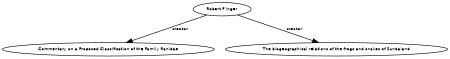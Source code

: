 digraph G {
size="3,3";
node [fontsize=7, fontname="Helvetica"];
edge [fontsize=7, fontname="Helvetica"];
node0 [label="Robert F Inger", width=0.27433100247,height=0.27433100247];
node1 [label="Commentary on a Proposed Classification of the Family Ranidae", width=0.27433100247,height=0.27433100247];
node2 [label="The biogeographical relations of the frogs and snakes of Sundaland", width=0.27433100247,height=0.27433100247];
node0 -> node1 [label="creator"];
node0 -> node2 [label="creator"];
}


